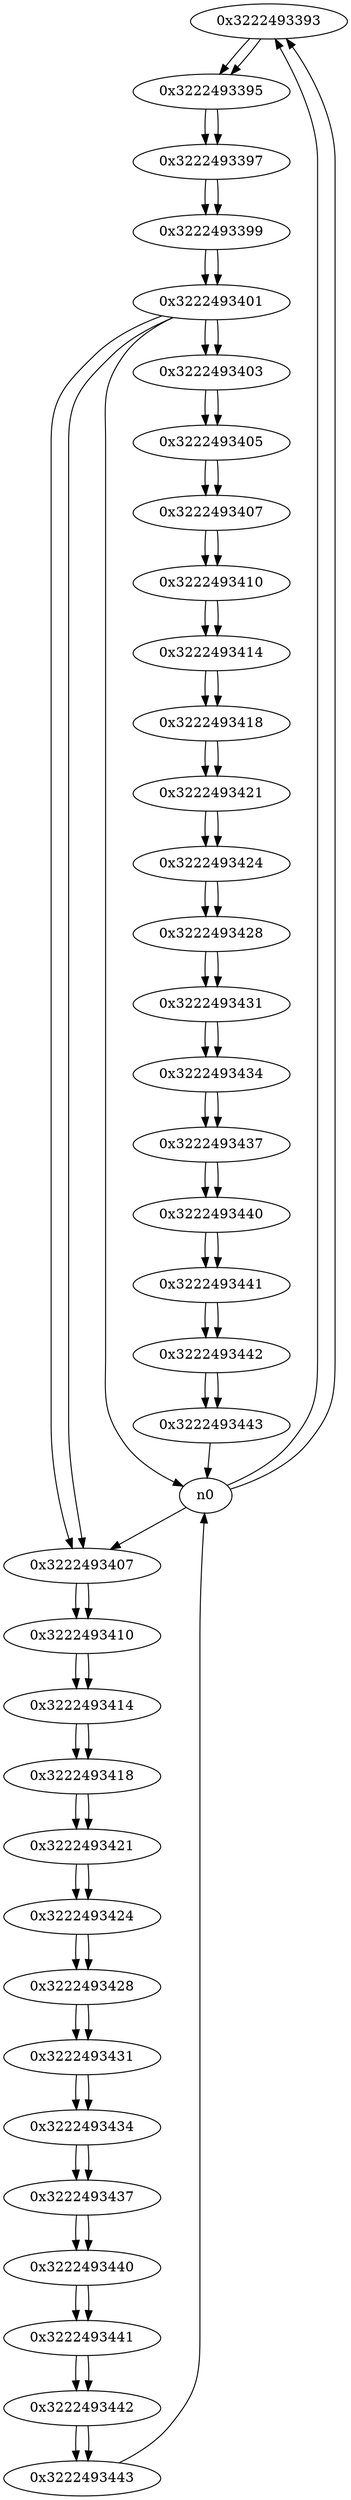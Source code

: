 digraph G{
/* nodes */
  n1 [label="0x3222493393"]
  n2 [label="0x3222493395"]
  n3 [label="0x3222493397"]
  n4 [label="0x3222493399"]
  n5 [label="0x3222493401"]
  n6 [label="0x3222493403"]
  n7 [label="0x3222493405"]
  n8 [label="0x3222493407"]
  n9 [label="0x3222493410"]
  n10 [label="0x3222493414"]
  n11 [label="0x3222493418"]
  n12 [label="0x3222493421"]
  n13 [label="0x3222493424"]
  n14 [label="0x3222493428"]
  n15 [label="0x3222493431"]
  n16 [label="0x3222493434"]
  n17 [label="0x3222493437"]
  n18 [label="0x3222493440"]
  n19 [label="0x3222493441"]
  n20 [label="0x3222493442"]
  n21 [label="0x3222493443"]
  n22 [label="0x3222493407"]
  n23 [label="0x3222493410"]
  n24 [label="0x3222493414"]
  n25 [label="0x3222493418"]
  n26 [label="0x3222493421"]
  n27 [label="0x3222493424"]
  n28 [label="0x3222493428"]
  n29 [label="0x3222493431"]
  n30 [label="0x3222493434"]
  n31 [label="0x3222493437"]
  n32 [label="0x3222493440"]
  n33 [label="0x3222493441"]
  n34 [label="0x3222493442"]
  n35 [label="0x3222493443"]
/* edges */
n1 -> n2;
n0 -> n1;
n0 -> n1;
n2 -> n3;
n1 -> n2;
n3 -> n4;
n2 -> n3;
n4 -> n5;
n3 -> n4;
n5 -> n6;
n5 -> n22;
n5 -> n0;
n4 -> n5;
n6 -> n7;
n5 -> n6;
n7 -> n8;
n6 -> n7;
n8 -> n9;
n7 -> n8;
n9 -> n10;
n8 -> n9;
n10 -> n11;
n9 -> n10;
n11 -> n12;
n10 -> n11;
n12 -> n13;
n11 -> n12;
n13 -> n14;
n12 -> n13;
n14 -> n15;
n13 -> n14;
n15 -> n16;
n14 -> n15;
n16 -> n17;
n15 -> n16;
n17 -> n18;
n16 -> n17;
n18 -> n19;
n17 -> n18;
n19 -> n20;
n18 -> n19;
n20 -> n21;
n19 -> n20;
n21 -> n0;
n20 -> n21;
n22 -> n23;
n0 -> n22;
n5 -> n22;
n23 -> n24;
n22 -> n23;
n24 -> n25;
n23 -> n24;
n25 -> n26;
n24 -> n25;
n26 -> n27;
n25 -> n26;
n27 -> n28;
n26 -> n27;
n28 -> n29;
n27 -> n28;
n29 -> n30;
n28 -> n29;
n30 -> n31;
n29 -> n30;
n31 -> n32;
n30 -> n31;
n32 -> n33;
n31 -> n32;
n33 -> n34;
n32 -> n33;
n34 -> n35;
n33 -> n34;
n35 -> n0;
n34 -> n35;
}
